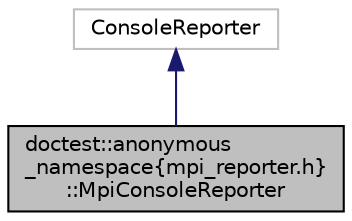 digraph "doctest::anonymous_namespace{mpi_reporter.h}::MpiConsoleReporter"
{
 // LATEX_PDF_SIZE
  edge [fontname="Helvetica",fontsize="10",labelfontname="Helvetica",labelfontsize="10"];
  node [fontname="Helvetica",fontsize="10",shape=record];
  Node1 [label="doctest::anonymous\l_namespace\{mpi_reporter.h\}\l::MpiConsoleReporter",height=0.2,width=0.4,color="black", fillcolor="grey75", style="filled", fontcolor="black",tooltip=" "];
  Node2 -> Node1 [dir="back",color="midnightblue",fontsize="10",style="solid",fontname="Helvetica"];
  Node2 [label="ConsoleReporter",height=0.2,width=0.4,color="grey75", fillcolor="white", style="filled",tooltip=" "];
}
